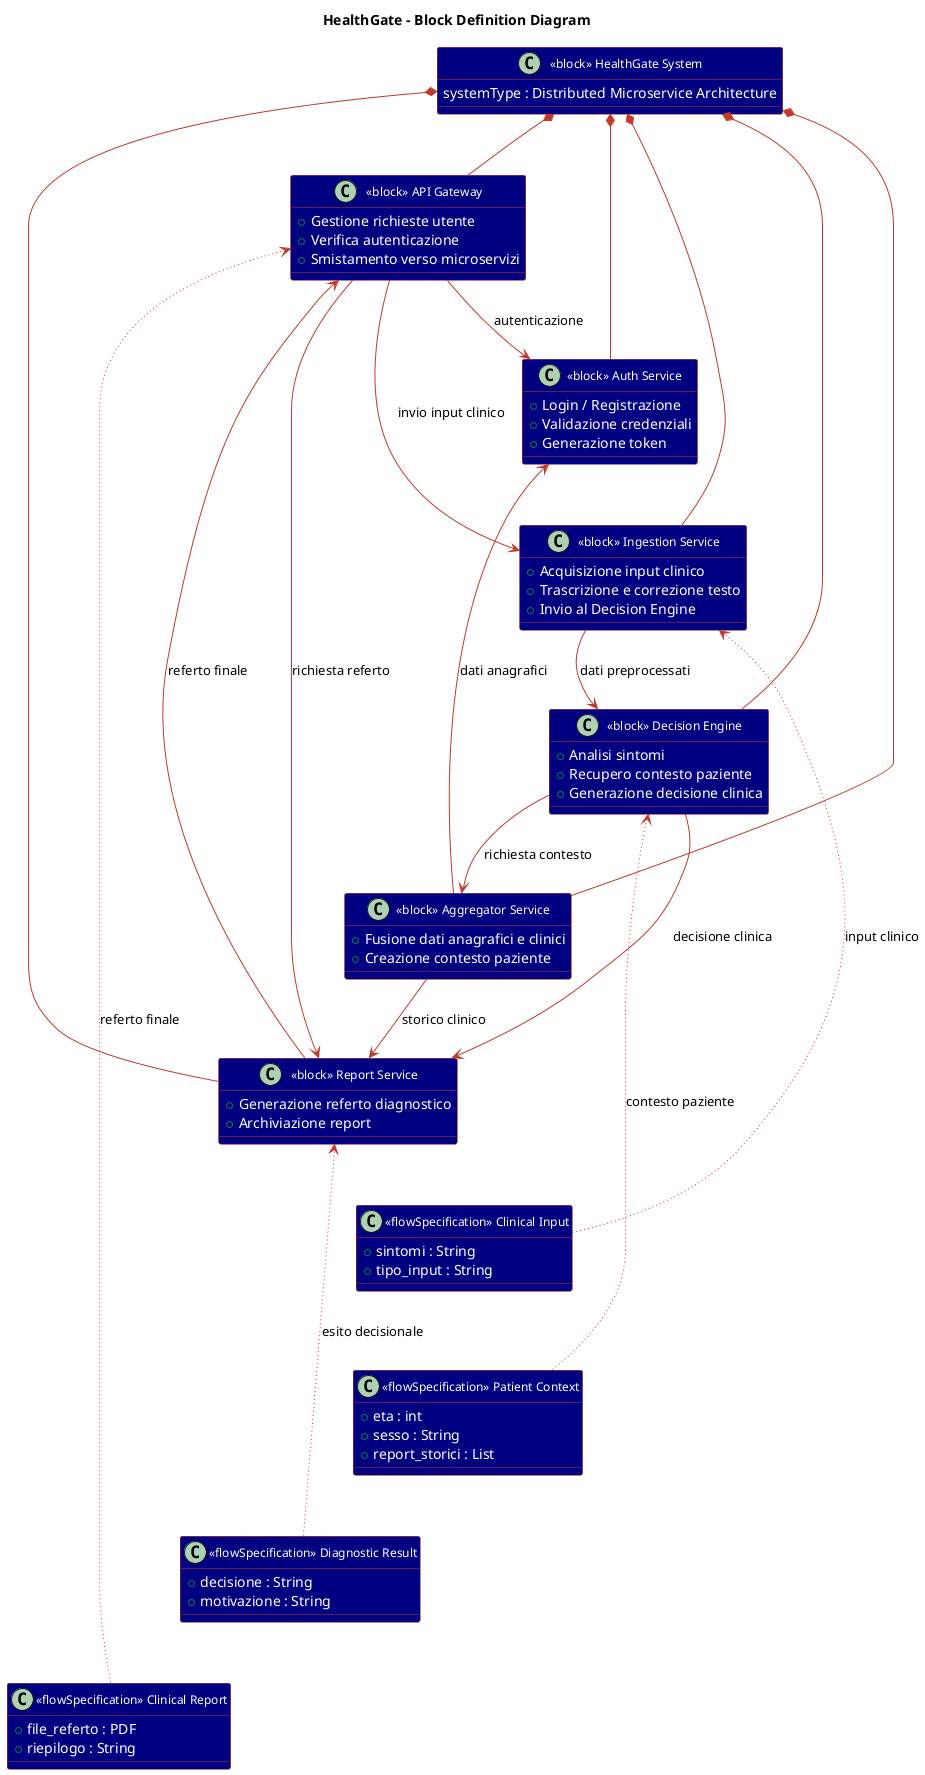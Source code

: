 @startuml diagramma
title HealthGate - Block Definition Diagram

skinparam backgroundColor #FFFFFF
skinparam class {
  BackgroundColor #000080
  BorderColor #C0392B
  FontColor #FFFFFF
  AttributeFontColor #FFFFFF
  StereotypeFontColor #FFFFFF
  FontSize 12
  ArrowColor #C0392B
}

' ===== BLOCCO PRINCIPALE =====
class "«block» HealthGate System" as SYSTEM {
  systemType : Distributed Microservice Architecture
}

' ===== LIVELLO 1 - API GATEWAY =====
class "«block» API Gateway" as GW {
  + Gestione richieste utente
  + Verifica autenticazione
  + Smistamento verso microservizi
}

' ===== LIVELLO 2 -  SERVICES =====
class "«block» Auth Service" as AUTH {
  + Login / Registrazione
  + Validazione credenziali
  + Generazione token
}

class "«block» Ingestion Service" as ING {
  + Acquisizione input clinico
  + Trascrizione e correzione testo
  + Invio al Decision Engine
}

class "«block» Decision Engine" as DEC {
  + Analisi sintomi
  + Recupero contesto paziente
  + Generazione decisione clinica
}

class "«block» Aggregator Service" as AGG {
  + Fusione dati anagrafici e clinici
  + Creazione contesto paziente
}

class "«block» Report Service" as REP {
  + Generazione referto diagnostico
  + Archiviazione report
}

' ===== LIVELLO 3 - FLOW SPECIFICATIONS =====
class "«flowSpecification» Clinical Input" as FLOW1 {
  + sintomi : String
  + tipo_input : String
}

class "«flowSpecification» Patient Context" as FLOW2 {
  + eta : int
  + sesso : String
  + report_storici : List
}

class "«flowSpecification» Diagnostic Result" as FLOW3 {
  + decisione : String
  + motivazione : String
}

class "«flowSpecification» Clinical Report" as FLOW4 {
  + file_referto : PDF
  + riepilogo : String
}

' ===== RELAZIONI GERARCHICHE =====
SYSTEM *-- GW
SYSTEM *-- AUTH
SYSTEM *-- ING
SYSTEM *-- DEC
SYSTEM *-- AGG
SYSTEM *-- REP

' ===== RELAZIONI FUNZIONALI =====
GW --> AUTH : autenticazione
GW --> ING : invio input clinico
GW --> REP : richiesta referto

ING --> DEC : dati preprocessati
DEC --> AGG : richiesta contesto
AGG --> AUTH : dati anagrafici
AGG --> REP : storico clinico
DEC --> REP : decisione clinica
REP --> GW : referto finale

' ===== COLLEGAMENTI DEI FLUSSI (ROSSI TRATTEGGIATI) =====
FLOW1 -[#C0392B,dotted]-> ING : input clinico
FLOW2 -[#C0392B,dotted]-> DEC : contesto paziente
FLOW3 -[#C0392B,dotted]-> REP : esito decisionale
FLOW4 -[#C0392B,dotted]-> GW : referto finale

' ===== LAYOUT VERTICALE  =====
top to bottom direction

SYSTEM -[hidden]-> GW
GW -[hidden]-> AUTH
AUTH -[hidden]-> ING
ING -[hidden]-> DEC
DEC -[hidden]-> AGG
AGG -[hidden]-> REP
REP -[hidden]-> FLOW1
FLOW1 -[hidden]-> FLOW2
FLOW2 -[hidden]-> FLOW3
FLOW3 -[hidden]-> FLOW4

@enduml
